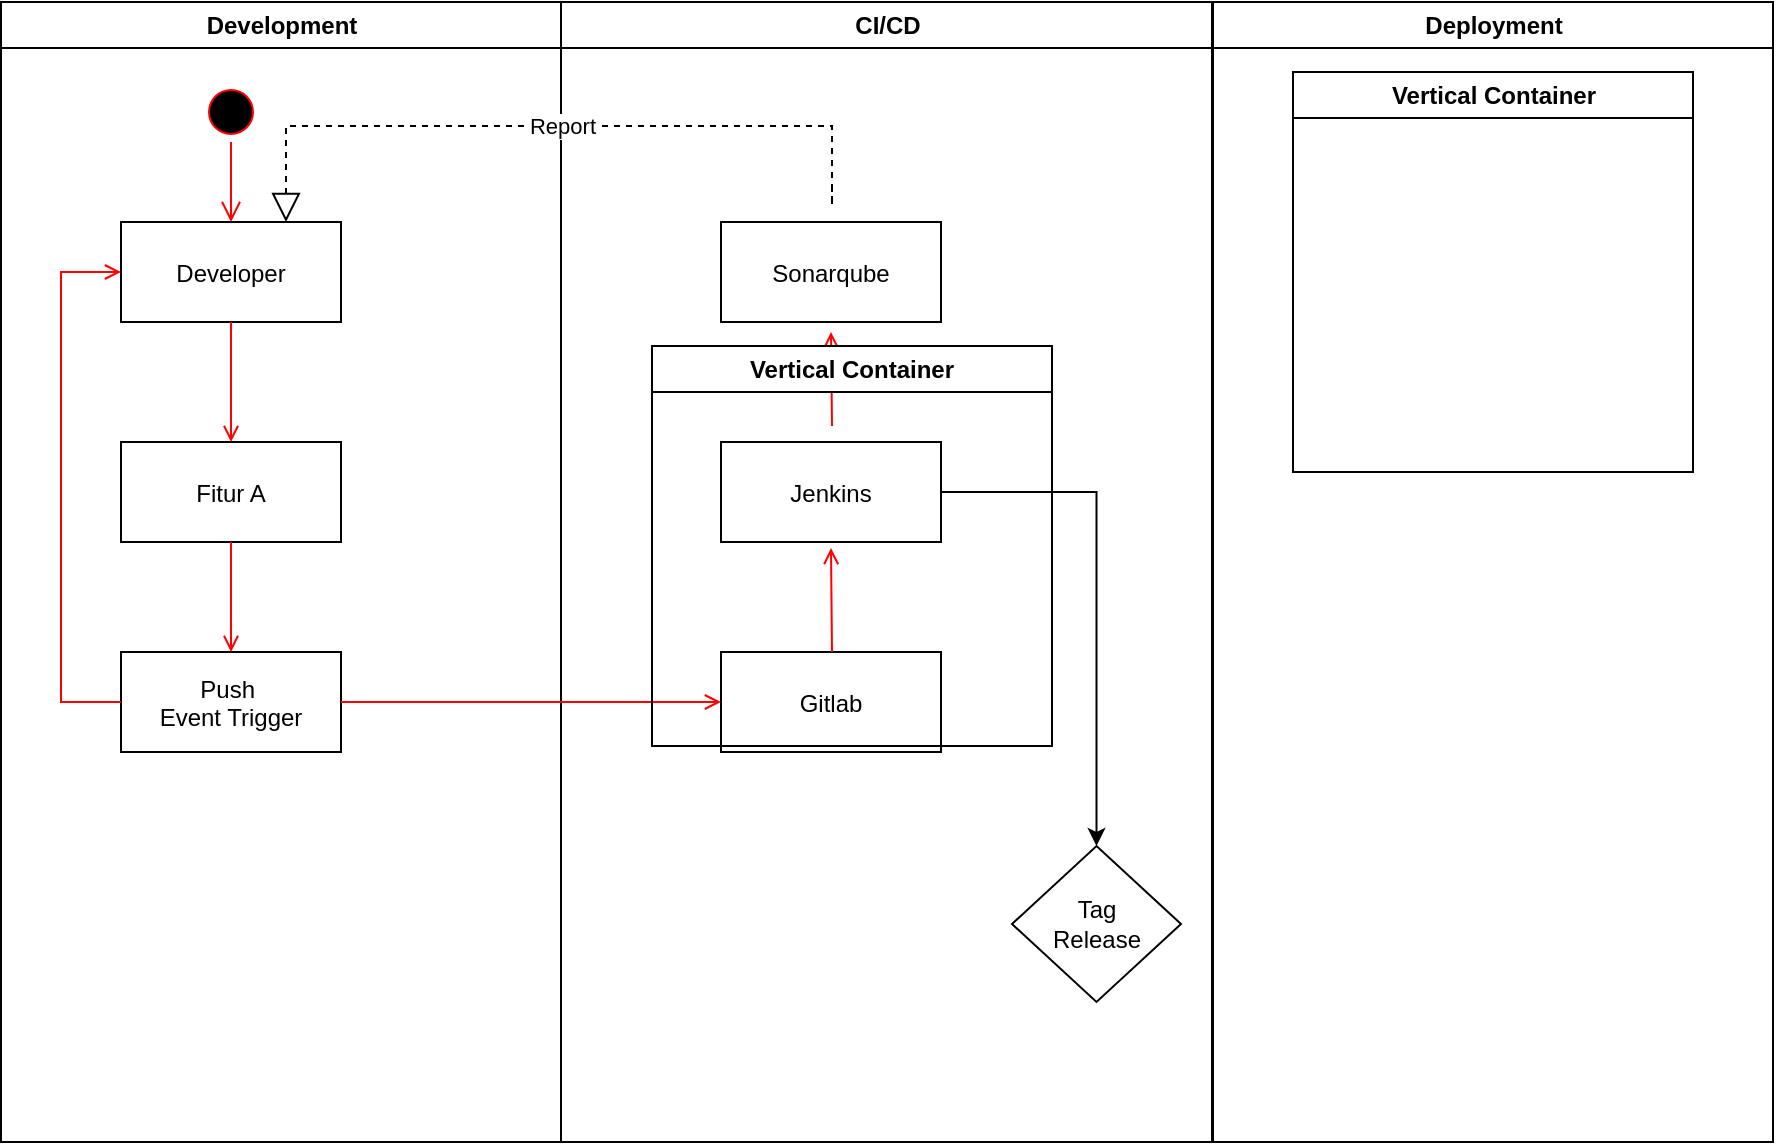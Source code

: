 <mxfile version="20.8.3" type="github">
  <diagram name="Page-1" id="e7e014a7-5840-1c2e-5031-d8a46d1fe8dd">
    <mxGraphModel dx="1035" dy="569" grid="1" gridSize="10" guides="1" tooltips="1" connect="1" arrows="1" fold="1" page="1" pageScale="1" pageWidth="1169" pageHeight="826" background="none" math="0" shadow="0">
      <root>
        <mxCell id="0" />
        <mxCell id="1" parent="0" />
        <mxCell id="2" value="Development" style="swimlane;whiteSpace=wrap" parent="1" vertex="1">
          <mxGeometry x="164.5" y="128" width="280" height="570" as="geometry" />
        </mxCell>
        <mxCell id="5" value="" style="ellipse;shape=startState;fillColor=#000000;strokeColor=#ff0000;" parent="2" vertex="1">
          <mxGeometry x="100" y="40" width="30" height="30" as="geometry" />
        </mxCell>
        <mxCell id="6" value="" style="edgeStyle=elbowEdgeStyle;elbow=horizontal;verticalAlign=bottom;endArrow=open;endSize=8;strokeColor=#FF0000;endFill=1;rounded=0" parent="2" source="5" target="7" edge="1">
          <mxGeometry x="100" y="40" as="geometry">
            <mxPoint x="115" y="110" as="targetPoint" />
          </mxGeometry>
        </mxCell>
        <mxCell id="7" value="Developer" style="" parent="2" vertex="1">
          <mxGeometry x="60" y="110" width="110" height="50" as="geometry" />
        </mxCell>
        <mxCell id="8" value="Fitur A" style="" parent="2" vertex="1">
          <mxGeometry x="60" y="220" width="110" height="50" as="geometry" />
        </mxCell>
        <mxCell id="9" value="" style="endArrow=open;strokeColor=#FF0000;endFill=1;rounded=0" parent="2" source="7" target="8" edge="1">
          <mxGeometry relative="1" as="geometry" />
        </mxCell>
        <mxCell id="10" value="Push &#xa;Event Trigger" style="" parent="2" vertex="1">
          <mxGeometry x="60" y="325" width="110" height="50" as="geometry" />
        </mxCell>
        <mxCell id="11" value="" style="endArrow=open;strokeColor=#FF0000;endFill=1;rounded=0" parent="2" source="8" target="10" edge="1">
          <mxGeometry relative="1" as="geometry" />
        </mxCell>
        <mxCell id="12" value="" style="edgeStyle=elbowEdgeStyle;elbow=horizontal;strokeColor=#FF0000;endArrow=open;endFill=1;rounded=0" parent="2" source="10" target="7" edge="1">
          <mxGeometry width="100" height="100" relative="1" as="geometry">
            <mxPoint x="160" y="290" as="sourcePoint" />
            <mxPoint x="260" y="190" as="targetPoint" />
            <Array as="points">
              <mxPoint x="30" y="250" />
            </Array>
          </mxGeometry>
        </mxCell>
        <mxCell id="3" value="CI/CD" style="swimlane;whiteSpace=wrap" parent="1" vertex="1">
          <mxGeometry x="444.5" y="128" width="325.5" height="570" as="geometry" />
        </mxCell>
        <mxCell id="15" value="Sonarqube" style="" parent="3" vertex="1">
          <mxGeometry x="80" y="110" width="110" height="50" as="geometry" />
        </mxCell>
        <mxCell id="FRh1BtK7W872duvFCpck-24" value="" style="edgeStyle=orthogonalEdgeStyle;rounded=0;orthogonalLoop=1;jettySize=auto;html=1;" edge="1" parent="3" source="16" target="FRh1BtK7W872duvFCpck-23">
          <mxGeometry relative="1" as="geometry" />
        </mxCell>
        <mxCell id="16" value="Jenkins" style="" parent="3" vertex="1">
          <mxGeometry x="80" y="220" width="110" height="50" as="geometry" />
        </mxCell>
        <mxCell id="17" value="" style="endArrow=open;strokeColor=#FF0000;endFill=1;rounded=0" parent="3" edge="1">
          <mxGeometry relative="1" as="geometry">
            <mxPoint x="135.5" y="212" as="sourcePoint" />
            <mxPoint x="135" y="165" as="targetPoint" />
          </mxGeometry>
        </mxCell>
        <mxCell id="18" value="Gitlab" style="" parent="3" vertex="1">
          <mxGeometry x="80" y="325" width="110" height="50" as="geometry" />
        </mxCell>
        <mxCell id="19" value="" style="endArrow=open;strokeColor=#FF0000;endFill=1;rounded=0" parent="3" edge="1">
          <mxGeometry relative="1" as="geometry">
            <mxPoint x="135.5" y="325" as="sourcePoint" />
            <mxPoint x="135" y="273" as="targetPoint" />
          </mxGeometry>
        </mxCell>
        <mxCell id="FRh1BtK7W872duvFCpck-23" value="Tag&lt;br&gt;Release" style="rhombus;whiteSpace=wrap;html=1;fillColor=rgb(255, 255, 255);strokeColor=rgb(0, 0, 0);fontColor=rgb(0, 0, 0);" vertex="1" parent="3">
          <mxGeometry x="225.5" y="422" width="84.5" height="78" as="geometry" />
        </mxCell>
        <mxCell id="4" value="Deployment" style="swimlane;whiteSpace=wrap;startSize=23;" parent="1" vertex="1">
          <mxGeometry x="770.5" y="128" width="280" height="570" as="geometry" />
        </mxCell>
        <mxCell id="FRh1BtK7W872duvFCpck-26" value="Vertical Container" style="swimlane;whiteSpace=wrap;html=1;" vertex="1" parent="4">
          <mxGeometry x="40" y="35" width="200" height="200" as="geometry" />
        </mxCell>
        <mxCell id="20" value="" style="endArrow=open;strokeColor=#FF0000;endFill=1;rounded=0" parent="1" source="10" target="18" edge="1">
          <mxGeometry relative="1" as="geometry" />
        </mxCell>
        <mxCell id="Nk0EYce9mKr43RaDj8b3-50" value="Report" style="endArrow=block;dashed=1;endFill=0;endSize=12;html=1;rounded=0;entryX=0.75;entryY=0;entryDx=0;entryDy=0;" parent="1" target="7" edge="1">
          <mxGeometry width="160" relative="1" as="geometry">
            <mxPoint x="580" y="220" as="sourcePoint" />
            <mxPoint x="320" y="230" as="targetPoint" />
            <Array as="points">
              <mxPoint x="580" y="230" />
              <mxPoint x="580" y="190" />
              <mxPoint x="307" y="190" />
            </Array>
          </mxGeometry>
        </mxCell>
        <mxCell id="FRh1BtK7W872duvFCpck-25" value="Vertical Container" style="swimlane;whiteSpace=wrap;html=1;" vertex="1" parent="1">
          <mxGeometry x="490" y="300" width="200" height="200" as="geometry" />
        </mxCell>
      </root>
    </mxGraphModel>
  </diagram>
</mxfile>
